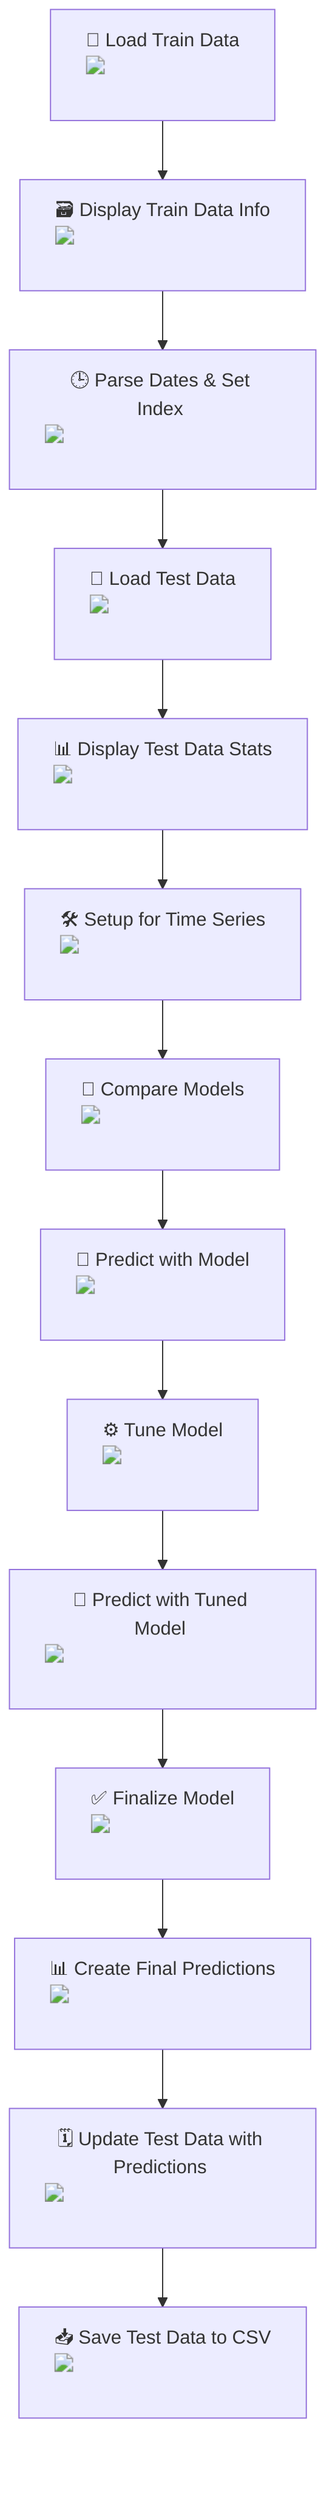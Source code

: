 flowchart TD
    A["📁 Load Train Data <img src='file.svg' /> <br/>"] --> B["🗃️ Display Train Data Info <img src='table.svg' /> <br/>"]
    B --> C["🕒 Parse Dates & Set Index <img src='column_split.svg' /> <br/>"]
    C --> D["📁 Load Test Data <img src='file.svg' /> <br/>"]
    D --> E["📊 Display Test Data Stats <img src='table.svg' /> <br/>"]
    E --> F["🛠️ Setup for Time Series <img src='brain.svg' /> <br/>"]
    F --> G["🧪 Compare Models <img src='brain.svg' /> <br/>"]
    G --> H["🔮 Predict with Model <img src='brain.svg' /> <br/>"]
    H --> I["⚙️ Tune Model <img src='brain.svg' /> <br/>"]
    I --> J["🔮 Predict with Tuned Model <img src='brain.svg' /> <br/>"]
    J --> K["✅ Finalize Model <img src='brain.svg' /> <br/>"]
    K --> L["📊 Create Final Predictions <img src='table.svg' /> <br/>"]
    L --> M["🗓️ Update Test Data with Predictions <img src='table.svg' /> <br/>"]
    M --> N["📥 Save Test Data to CSV <img src='file.svg' /> <br/>"]